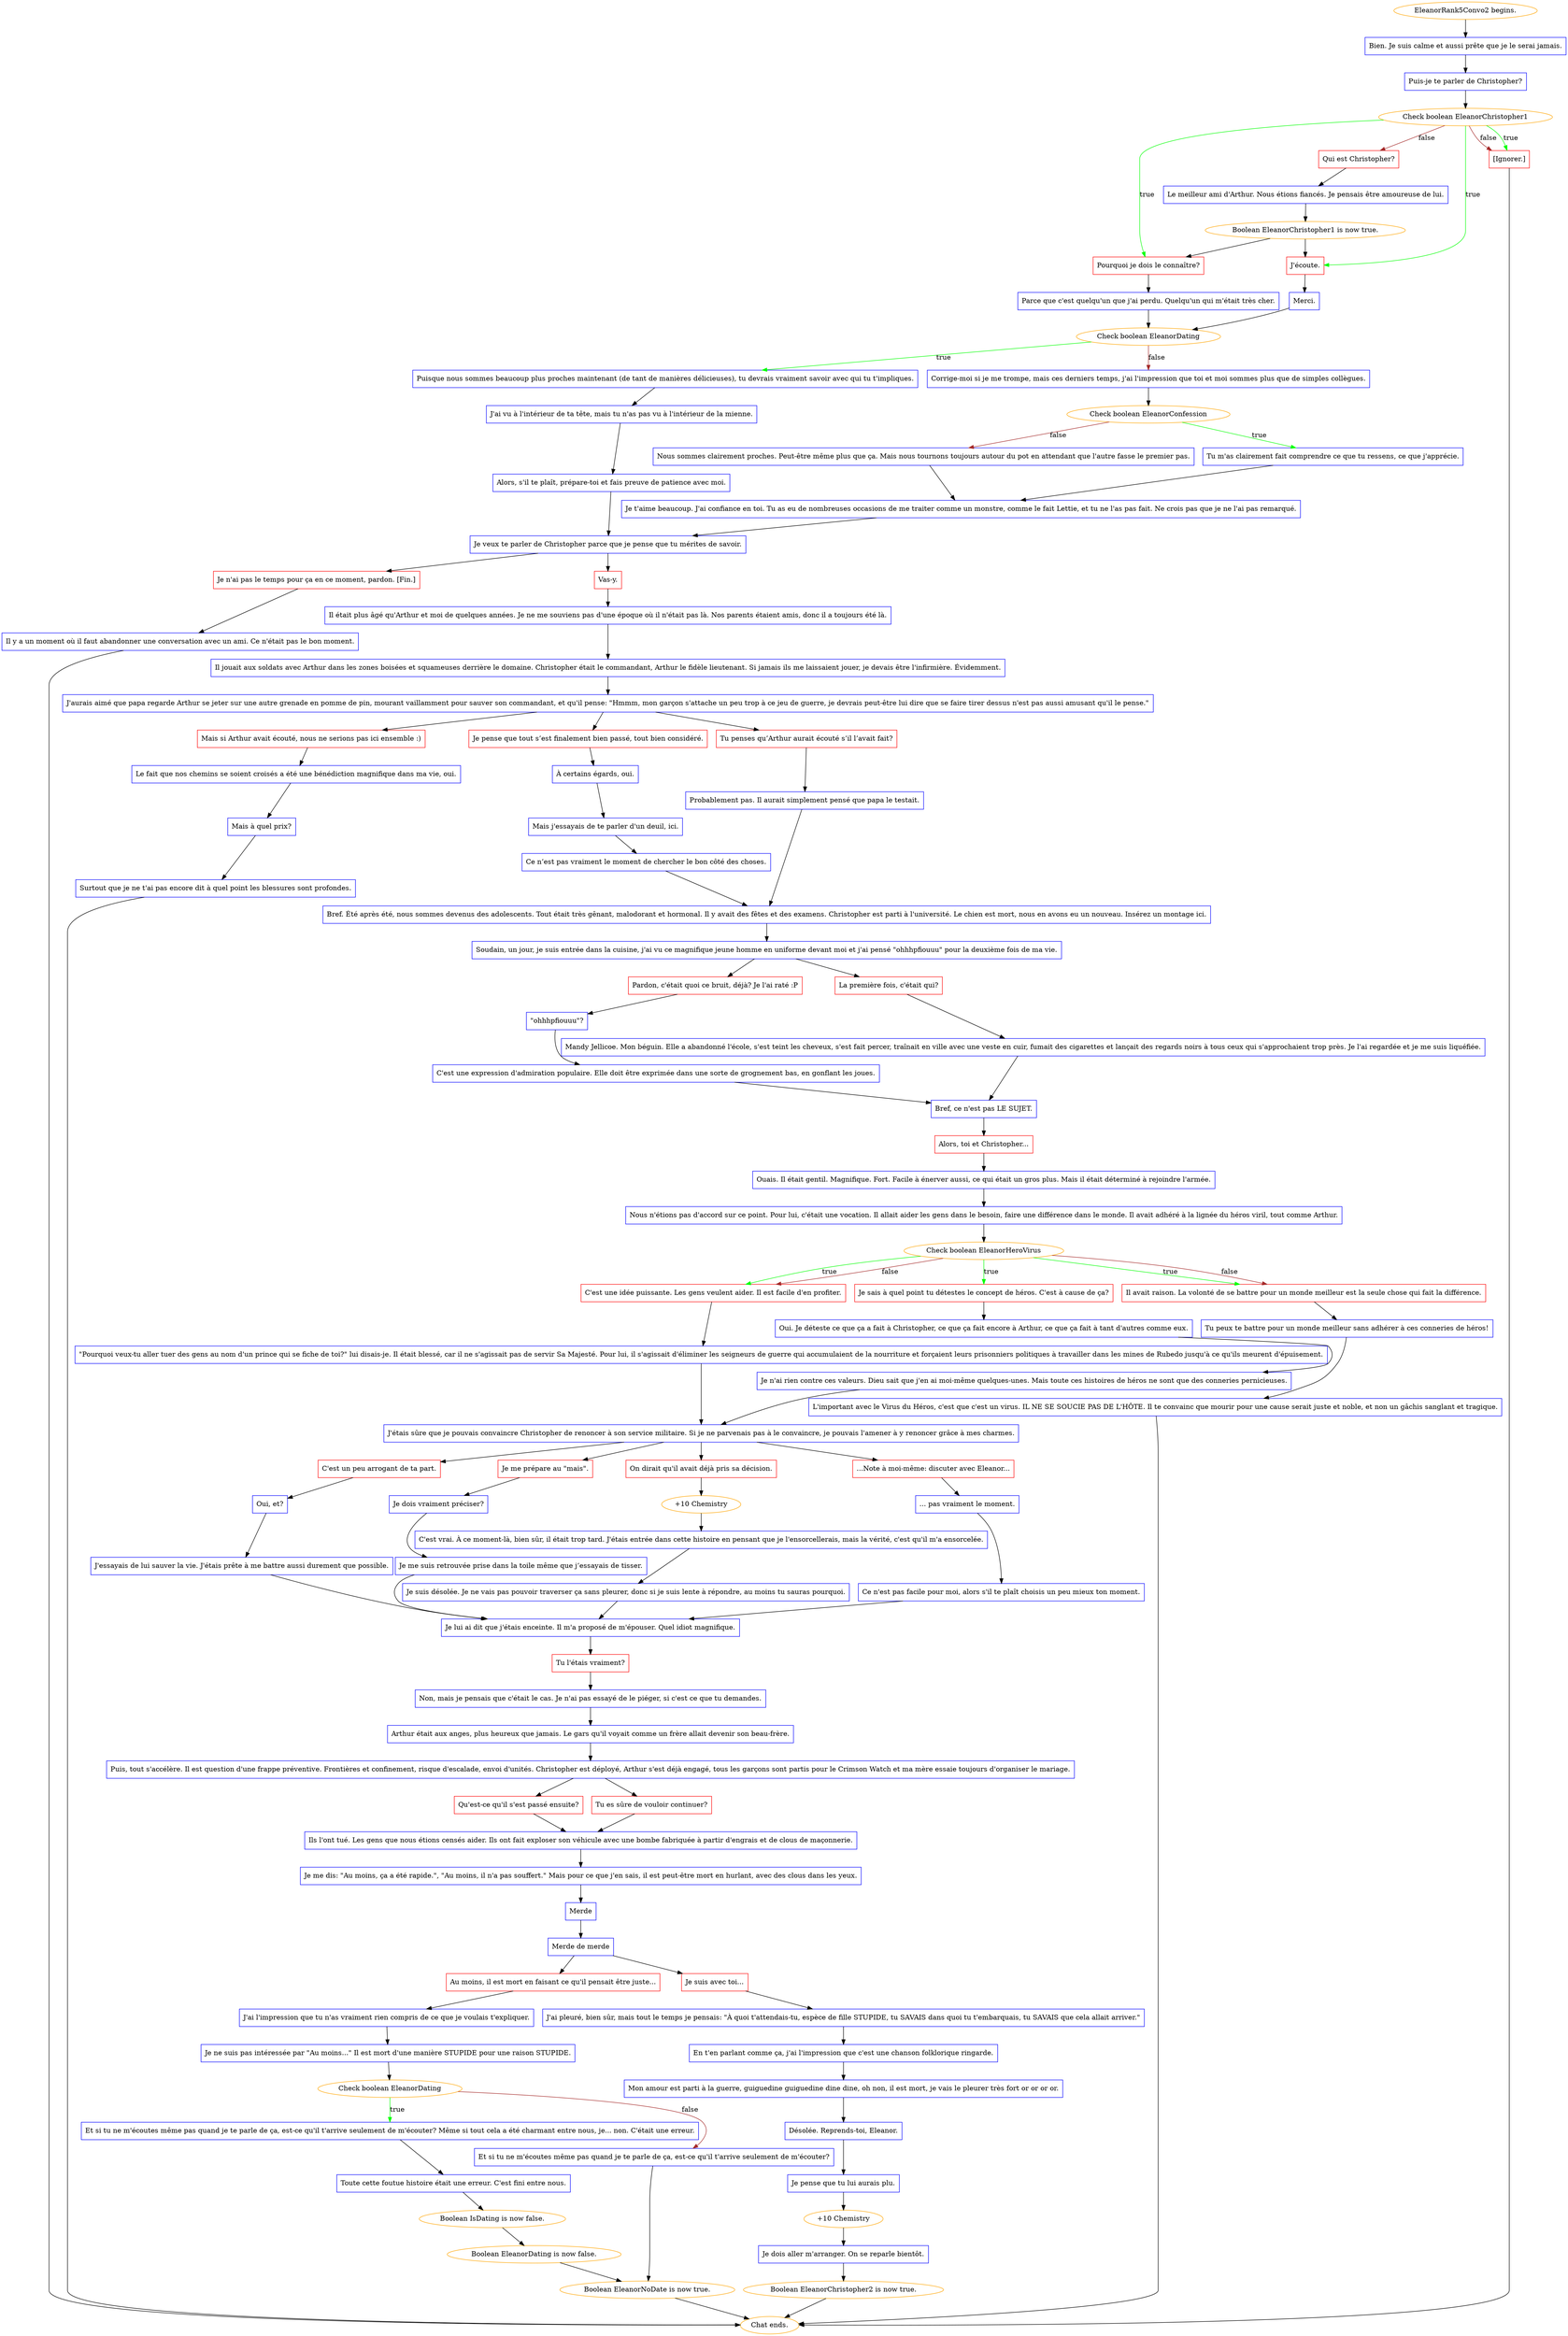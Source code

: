 digraph {
	"EleanorRank5Convo2 begins." [color=orange];
		"EleanorRank5Convo2 begins." -> j3020652246;
	j3020652246 [label="Bien. Je suis calme et aussi prête que je le serai jamais.",shape=box,color=blue];
		j3020652246 -> j856171396;
	j856171396 [label="Puis-je te parler de Christopher?",shape=box,color=blue];
		j856171396 -> j1969337026;
	j1969337026 [label="Check boolean EleanorChristopher1",color=orange];
		j1969337026 -> j453476042 [label=true,color=green];
		j1969337026 -> j2755444135 [label=true,color=green];
		j1969337026 -> j4177999804 [label=true,color=green];
		j1969337026 -> j250297889 [label=false,color=brown];
		j1969337026 -> j4177999804 [label=false,color=brown];
	j453476042 [label="J'écoute.",shape=box,color=red];
		j453476042 -> j4007099515;
	j2755444135 [label="Pourquoi je dois le connaître?",shape=box,color=red];
		j2755444135 -> j350304045;
	j4177999804 [label="[Ignorer.]",shape=box,color=red];
		j4177999804 -> "Chat ends.";
	j250297889 [label="Qui est Christopher?",shape=box,color=red];
		j250297889 -> j3942755751;
	j4007099515 [label="Merci.",shape=box,color=blue];
		j4007099515 -> j3782144433;
	j350304045 [label="Parce que c'est quelqu'un que j'ai perdu. Quelqu'un qui m'était très cher.",shape=box,color=blue];
		j350304045 -> j3782144433;
	"Chat ends." [color=orange];
	j3942755751 [label="Le meilleur ami d'Arthur. Nous étions fiancés. Je pensais être amoureuse de lui.",shape=box,color=blue];
		j3942755751 -> j2183637644;
	j3782144433 [label="Check boolean EleanorDating",color=orange];
		j3782144433 -> j1487257536 [label=true,color=green];
		j3782144433 -> j4131180492 [label=false,color=brown];
	j2183637644 [label="Boolean EleanorChristopher1 is now true.",color=orange];
		j2183637644 -> j453476042;
		j2183637644 -> j2755444135;
	j1487257536 [label="Puisque nous sommes beaucoup plus proches maintenant (de tant de manières délicieuses), tu devrais vraiment savoir avec qui tu t'impliques.",shape=box,color=blue];
		j1487257536 -> j2049183603;
	j4131180492 [label="Corrige-moi si je me trompe, mais ces derniers temps, j'ai l'impression que toi et moi sommes plus que de simples collègues.",shape=box,color=blue];
		j4131180492 -> j795695089;
	j2049183603 [label="J'ai vu à l'intérieur de ta tête, mais tu n'as pas vu à l'intérieur de la mienne.",shape=box,color=blue];
		j2049183603 -> j3467425835;
	j795695089 [label="Check boolean EleanorConfession",color=orange];
		j795695089 -> j1586762884 [label=true,color=green];
		j795695089 -> j3058392000 [label=false,color=brown];
	j3467425835 [label="Alors, s'il te plaît, prépare-toi et fais preuve de patience avec moi.",shape=box,color=blue];
		j3467425835 -> j2032714531;
	j1586762884 [label="Tu m'as clairement fait comprendre ce que tu ressens, ce que j'apprécie.",shape=box,color=blue];
		j1586762884 -> j2561469505;
	j3058392000 [label="Nous sommes clairement proches. Peut-être même plus que ça. Mais nous tournons toujours autour du pot en attendant que l'autre fasse le premier pas.",shape=box,color=blue];
		j3058392000 -> j2561469505;
	j2032714531 [label="Je veux te parler de Christopher parce que je pense que tu mérites de savoir.",shape=box,color=blue];
		j2032714531 -> j2154279898;
		j2032714531 -> j2618068867;
	j2561469505 [label="Je t'aime beaucoup. J'ai confiance en toi. Tu as eu de nombreuses occasions de me traiter comme un monstre, comme le fait Lettie, et tu ne l'as pas fait. Ne crois pas que je ne l'ai pas remarqué.",shape=box,color=blue];
		j2561469505 -> j2032714531;
	j2154279898 [label="Vas-y.",shape=box,color=red];
		j2154279898 -> j1358779345;
	j2618068867 [label="Je n'ai pas le temps pour ça en ce moment, pardon. [Fin.]",shape=box,color=red];
		j2618068867 -> j2814850475;
	j1358779345 [label="Il était plus âgé qu'Arthur et moi de quelques années. Je ne me souviens pas d'une époque où il n'était pas là. Nos parents étaient amis, donc il a toujours été là.",shape=box,color=blue];
		j1358779345 -> j1259620465;
	j2814850475 [label="Il y a un moment où il faut abandonner une conversation avec un ami. Ce n'était pas le bon moment.",shape=box,color=blue];
		j2814850475 -> "Chat ends.";
	j1259620465 [label="Il jouait aux soldats avec Arthur dans les zones boisées et squameuses derrière le domaine. Christopher était le commandant, Arthur le fidèle lieutenant. Si jamais ils me laissaient jouer, je devais être l'infirmière. Évidemment.",shape=box,color=blue];
		j1259620465 -> j231912737;
	j231912737 [label="J'aurais aimé que papa regarde Arthur se jeter sur une autre grenade en pomme de pin, mourant vaillamment pour sauver son commandant, et qu'il pense: \"Hmmm, mon garçon s'attache un peu trop à ce jeu de guerre, je devrais peut-être lui dire que se faire tirer dessus n'est pas aussi amusant qu'il le pense.\"",shape=box,color=blue];
		j231912737 -> j292462615;
		j231912737 -> j1699004992;
		j231912737 -> j1404851079;
	j292462615 [label="Tu penses qu’Arthur aurait écouté s’il l’avait fait?",shape=box,color=red];
		j292462615 -> j861509321;
	j1699004992 [label="Je pense que tout s’est finalement bien passé, tout bien considéré.",shape=box,color=red];
		j1699004992 -> j37555850;
	j1404851079 [label="Mais si Arthur avait écouté, nous ne serions pas ici ensemble :)",shape=box,color=red];
		j1404851079 -> j2976257321;
	j861509321 [label="Probablement pas. Il aurait simplement pensé que papa le testait.",shape=box,color=blue];
		j861509321 -> j358590337;
	j37555850 [label="À certains égards, oui.",shape=box,color=blue];
		j37555850 -> j222867773;
	j2976257321 [label="Le fait que nos chemins se soient croisés a été une bénédiction magnifique dans ma vie, oui.",shape=box,color=blue];
		j2976257321 -> j1179656102;
	j358590337 [label="Bref. Été après été, nous sommes devenus des adolescents. Tout était très gênant, malodorant et hormonal. Il y avait des fêtes et des examens. Christopher est parti à l'université. Le chien est mort, nous en avons eu un nouveau. Insérez un montage ici.",shape=box,color=blue];
		j358590337 -> j3369131186;
	j222867773 [label="Mais j'essayais de te parler d'un deuil, ici.",shape=box,color=blue];
		j222867773 -> j62919278;
	j1179656102 [label="Mais à quel prix?",shape=box,color=blue];
		j1179656102 -> j2056081531;
	j3369131186 [label="Soudain, un jour, je suis entrée dans la cuisine, j'ai vu ce magnifique jeune homme en uniforme devant moi et j'ai pensé \"ohhhpfiouuu\" pour la deuxième fois de ma vie.",shape=box,color=blue];
		j3369131186 -> j3505350333;
		j3369131186 -> j184784496;
	j62919278 [label="Ce n’est pas vraiment le moment de chercher le bon côté des choses.",shape=box,color=blue];
		j62919278 -> j358590337;
	j2056081531 [label="Surtout que je ne t'ai pas encore dit à quel point les blessures sont profondes.",shape=box,color=blue];
		j2056081531 -> "Chat ends.";
	j3505350333 [label="Pardon, c'était quoi ce bruit, déjà? Je l'ai raté :P",shape=box,color=red];
		j3505350333 -> j795089824;
	j184784496 [label="La première fois, c'était qui?",shape=box,color=red];
		j184784496 -> j80084879;
	j795089824 [label="\"ohhhpfiouuu\"?",shape=box,color=blue];
		j795089824 -> j1956011134;
	j80084879 [label="Mandy Jellicoe. Mon béguin. Elle a abandonné l'école, s'est teint les cheveux, s'est fait percer, traînait en ville avec une veste en cuir, fumait des cigarettes et lançait des regards noirs à tous ceux qui s'approchaient trop près. Je l'ai regardée et je me suis liquéfiée.",shape=box,color=blue];
		j80084879 -> j3013887967;
	j1956011134 [label="C'est une expression d'admiration populaire. Elle doit être exprimée dans une sorte de grognement bas, en gonflant les joues.",shape=box,color=blue];
		j1956011134 -> j3013887967;
	j3013887967 [label="Bref, ce n'est pas LE SUJET.",shape=box,color=blue];
		j3013887967 -> j13975152;
	j13975152 [label="Alors, toi et Christopher...",shape=box,color=red];
		j13975152 -> j2218564690;
	j2218564690 [label="Ouais. Il était gentil. Magnifique. Fort. Facile à énerver aussi, ce qui était un gros plus. Mais il était déterminé à rejoindre l'armée.",shape=box,color=blue];
		j2218564690 -> j593605728;
	j593605728 [label="Nous n'étions pas d'accord sur ce point. Pour lui, c'était une vocation. Il allait aider les gens dans le besoin, faire une différence dans le monde. Il avait adhéré à la lignée du héros viril, tout comme Arthur.",shape=box,color=blue];
		j593605728 -> j4212757687;
	j4212757687 [label="Check boolean EleanorHeroVirus",color=orange];
		j4212757687 -> j3848615472 [label=true,color=green];
		j4212757687 -> j987028831 [label=true,color=green];
		j4212757687 -> j3373766535 [label=true,color=green];
		j4212757687 -> j987028831 [label=false,color=brown];
		j4212757687 -> j3373766535 [label=false,color=brown];
	j3848615472 [label="Je sais à quel point tu détestes le concept de héros. C'est à cause de ça?",shape=box,color=red];
		j3848615472 -> j2110937599;
	j987028831 [label="Il avait raison. La volonté de se battre pour un monde meilleur est la seule chose qui fait la différence.",shape=box,color=red];
		j987028831 -> j1859334579;
	j3373766535 [label="C'est une idée puissante. Les gens veulent aider. Il est facile d'en profiter.",shape=box,color=red];
		j3373766535 -> j3740727914;
	j2110937599 [label="Oui. Je déteste ce que ça a fait à Christopher, ce que ça fait encore à Arthur, ce que ça fait à tant d'autres comme eux.",shape=box,color=blue];
		j2110937599 -> j958722207;
	j1859334579 [label="Tu peux te battre pour un monde meilleur sans adhérer à ces conneries de héros!",shape=box,color=blue];
		j1859334579 -> j1485700998;
	j3740727914 [label="\"Pourquoi veux-tu aller tuer des gens au nom d'un prince qui se fiche de toi?\" lui disais-je. Il était blessé, car il ne s'agissait pas de servir Sa Majesté. Pour lui, il s'agissait d'éliminer les seigneurs de guerre qui accumulaient de la nourriture et forçaient leurs prisonniers politiques à travailler dans les mines de Rubedo jusqu'à ce qu'ils meurent d'épuisement.",shape=box,color=blue];
		j3740727914 -> j689162873;
	j958722207 [label="Je n'ai rien contre ces valeurs. Dieu sait que j'en ai moi-même quelques-unes. Mais toute ces histoires de héros ne sont que des conneries pernicieuses.",shape=box,color=blue];
		j958722207 -> j689162873;
	j1485700998 [label="L'important avec le Virus du Héros, c'est que c'est un virus. IL NE SE SOUCIE PAS DE L'HÔTE. Il te convainc que mourir pour une cause serait juste et noble, et non un gâchis sanglant et tragique.",shape=box,color=blue];
		j1485700998 -> "Chat ends.";
	j689162873 [label="J'étais sûre que je pouvais convaincre Christopher de renoncer à son service militaire. Si je ne parvenais pas à le convaincre, je pouvais l'amener à y renoncer grâce à mes charmes.",shape=box,color=blue];
		j689162873 -> j3259326696;
		j689162873 -> j4243315349;
		j689162873 -> j101346439;
		j689162873 -> j1979391727;
	j3259326696 [label="C'est un peu arrogant de ta part.",shape=box,color=red];
		j3259326696 -> j335327362;
	j4243315349 [label="Je me prépare au \"mais\".",shape=box,color=red];
		j4243315349 -> j886653623;
	j101346439 [label="On dirait qu'il avait déjà pris sa décision.",shape=box,color=red];
		j101346439 -> j1037589968;
	j1979391727 [label="...Note à moi-même: discuter avec Eleanor...",shape=box,color=red];
		j1979391727 -> j4100521185;
	j335327362 [label="Oui, et?",shape=box,color=blue];
		j335327362 -> j3701819611;
	j886653623 [label="Je dois vraiment préciser?",shape=box,color=blue];
		j886653623 -> j3029568878;
	j1037589968 [label="+10 Chemistry",color=orange];
		j1037589968 -> j9300669;
	j4100521185 [label="... pas vraiment le moment.",shape=box,color=blue];
		j4100521185 -> j3529550717;
	j3701819611 [label="J'essayais de lui sauver la vie. J'étais prête à me battre aussi durement que possible.",shape=box,color=blue];
		j3701819611 -> j1833634857;
	j3029568878 [label="Je me suis retrouvée prise dans la toile même que j’essayais de tisser.",shape=box,color=blue];
		j3029568878 -> j1833634857;
	j9300669 [label="C'est vrai. À ce moment-là, bien sûr, il était trop tard. J'étais entrée dans cette histoire en pensant que je l'ensorcellerais, mais la vérité, c'est qu'il m'a ensorcelée.",shape=box,color=blue];
		j9300669 -> j2970953980;
	j3529550717 [label="Ce n'est pas facile pour moi, alors s'il te plaît choisis un peu mieux ton moment.",shape=box,color=blue];
		j3529550717 -> j1833634857;
	j1833634857 [label="Je lui ai dit que j'étais enceinte. Il m'a proposé de m'épouser. Quel idiot magnifique.",shape=box,color=blue];
		j1833634857 -> j2928695652;
	j2970953980 [label="Je suis désolée. Je ne vais pas pouvoir traverser ça sans pleurer, donc si je suis lente à répondre, au moins tu sauras pourquoi.",shape=box,color=blue];
		j2970953980 -> j1833634857;
	j2928695652 [label="Tu l'étais vraiment?",shape=box,color=red];
		j2928695652 -> j1110660641;
	j1110660641 [label="Non, mais je pensais que c'était le cas. Je n'ai pas essayé de le piéger, si c'est ce que tu demandes.",shape=box,color=blue];
		j1110660641 -> j3433752498;
	j3433752498 [label="Arthur était aux anges, plus heureux que jamais. Le gars qu'il voyait comme un frère allait devenir son beau-frère.",shape=box,color=blue];
		j3433752498 -> j1772913868;
	j1772913868 [label="Puis, tout s'accélère. Il est question d'une frappe préventive. Frontières et confinement, risque d'escalade, envoi d'unités. Christopher est déployé, Arthur s'est déjà engagé, tous les garçons sont partis pour le Crimson Watch et ma mère essaie toujours d'organiser le mariage.",shape=box,color=blue];
		j1772913868 -> j3471927838;
		j1772913868 -> j2195593983;
	j3471927838 [label="Qu'est-ce qu'il s'est passé ensuite?",shape=box,color=red];
		j3471927838 -> j630316197;
	j2195593983 [label="Tu es sûre de vouloir continuer?",shape=box,color=red];
		j2195593983 -> j630316197;
	j630316197 [label="Ils l'ont tué. Les gens que nous étions censés aider. Ils ont fait exploser son véhicule avec une bombe fabriquée à partir d'engrais et de clous de maçonnerie.",shape=box,color=blue];
		j630316197 -> j1046405768;
	j1046405768 [label="Je me dis: \"Au moins, ça a été rapide.\", \"Au moins, il n'a pas souffert.\" Mais pour ce que j'en sais, il est peut-être mort en hurlant, avec des clous dans les yeux.",shape=box,color=blue];
		j1046405768 -> j1303522617;
	j1303522617 [label="Merde",shape=box,color=blue];
		j1303522617 -> j1545091350;
	j1545091350 [label="Merde de merde",shape=box,color=blue];
		j1545091350 -> j1702539718;
		j1545091350 -> j84214707;
	j1702539718 [label="Au moins, il est mort en faisant ce qu'il pensait être juste...",shape=box,color=red];
		j1702539718 -> j4124589609;
	j84214707 [label="Je suis avec toi...",shape=box,color=red];
		j84214707 -> j3234510530;
	j4124589609 [label="J'ai l'impression que tu n'as vraiment rien compris de ce que je voulais t'expliquer.",shape=box,color=blue];
		j4124589609 -> j1729188488;
	j3234510530 [label="J'ai pleuré, bien sûr, mais tout le temps je pensais: \"À quoi t'attendais-tu, espèce de fille STUPIDE, tu SAVAIS dans quoi tu t'embarquais, tu SAVAIS que cela allait arriver.\"",shape=box,color=blue];
		j3234510530 -> j3553353742;
	j1729188488 [label="Je ne suis pas intéressée par \"Au moins...\" Il est mort d'une manière STUPIDE pour une raison STUPIDE.",shape=box,color=blue];
		j1729188488 -> j425773188;
	j3553353742 [label="En t'en parlant comme ça, j'ai l'impression que c'est une chanson folklorique ringarde.",shape=box,color=blue];
		j3553353742 -> j3571896428;
	j425773188 [label="Check boolean EleanorDating",color=orange];
		j425773188 -> j3445537205 [label=true,color=green];
		j425773188 -> j1450254706 [label=false,color=brown];
	j3571896428 [label="Mon amour est parti à la guerre, guiguedine guiguedine dine dine, oh non, il est mort, je vais le pleurer très fort or or or or.",shape=box,color=blue];
		j3571896428 -> j1683318545;
	j3445537205 [label="Et si tu ne m'écoutes même pas quand je te parle de ça, est-ce qu'il t'arrive seulement de m'écouter? Même si tout cela a été charmant entre nous, je... non. C'était une erreur.",shape=box,color=blue];
		j3445537205 -> j296395983;
	j1450254706 [label="Et si tu ne m'écoutes même pas quand je te parle de ça, est-ce qu'il t'arrive seulement de m'écouter?",shape=box,color=blue];
		j1450254706 -> j2728200779;
	j1683318545 [label="Désolée. Reprends-toi, Eleanor.",shape=box,color=blue];
		j1683318545 -> j2315960962;
	j296395983 [label="Toute cette foutue histoire était une erreur. C'est fini entre nous.",shape=box,color=blue];
		j296395983 -> j3127028283;
	j2728200779 [label="Boolean EleanorNoDate is now true.",color=orange];
		j2728200779 -> "Chat ends.";
	j2315960962 [label="Je pense que tu lui aurais plu.",shape=box,color=blue];
		j2315960962 -> j1011171057;
	j3127028283 [label="Boolean IsDating is now false.",color=orange];
		j3127028283 -> j3856107511;
	j1011171057 [label="+10 Chemistry",color=orange];
		j1011171057 -> j2324976600;
	j3856107511 [label="Boolean EleanorDating is now false.",color=orange];
		j3856107511 -> j2728200779;
	j2324976600 [label="Je dois aller m'arranger. On se reparle bientôt.",shape=box,color=blue];
		j2324976600 -> j1193419706;
	j1193419706 [label="Boolean EleanorChristopher2 is now true.",color=orange];
		j1193419706 -> "Chat ends.";
}